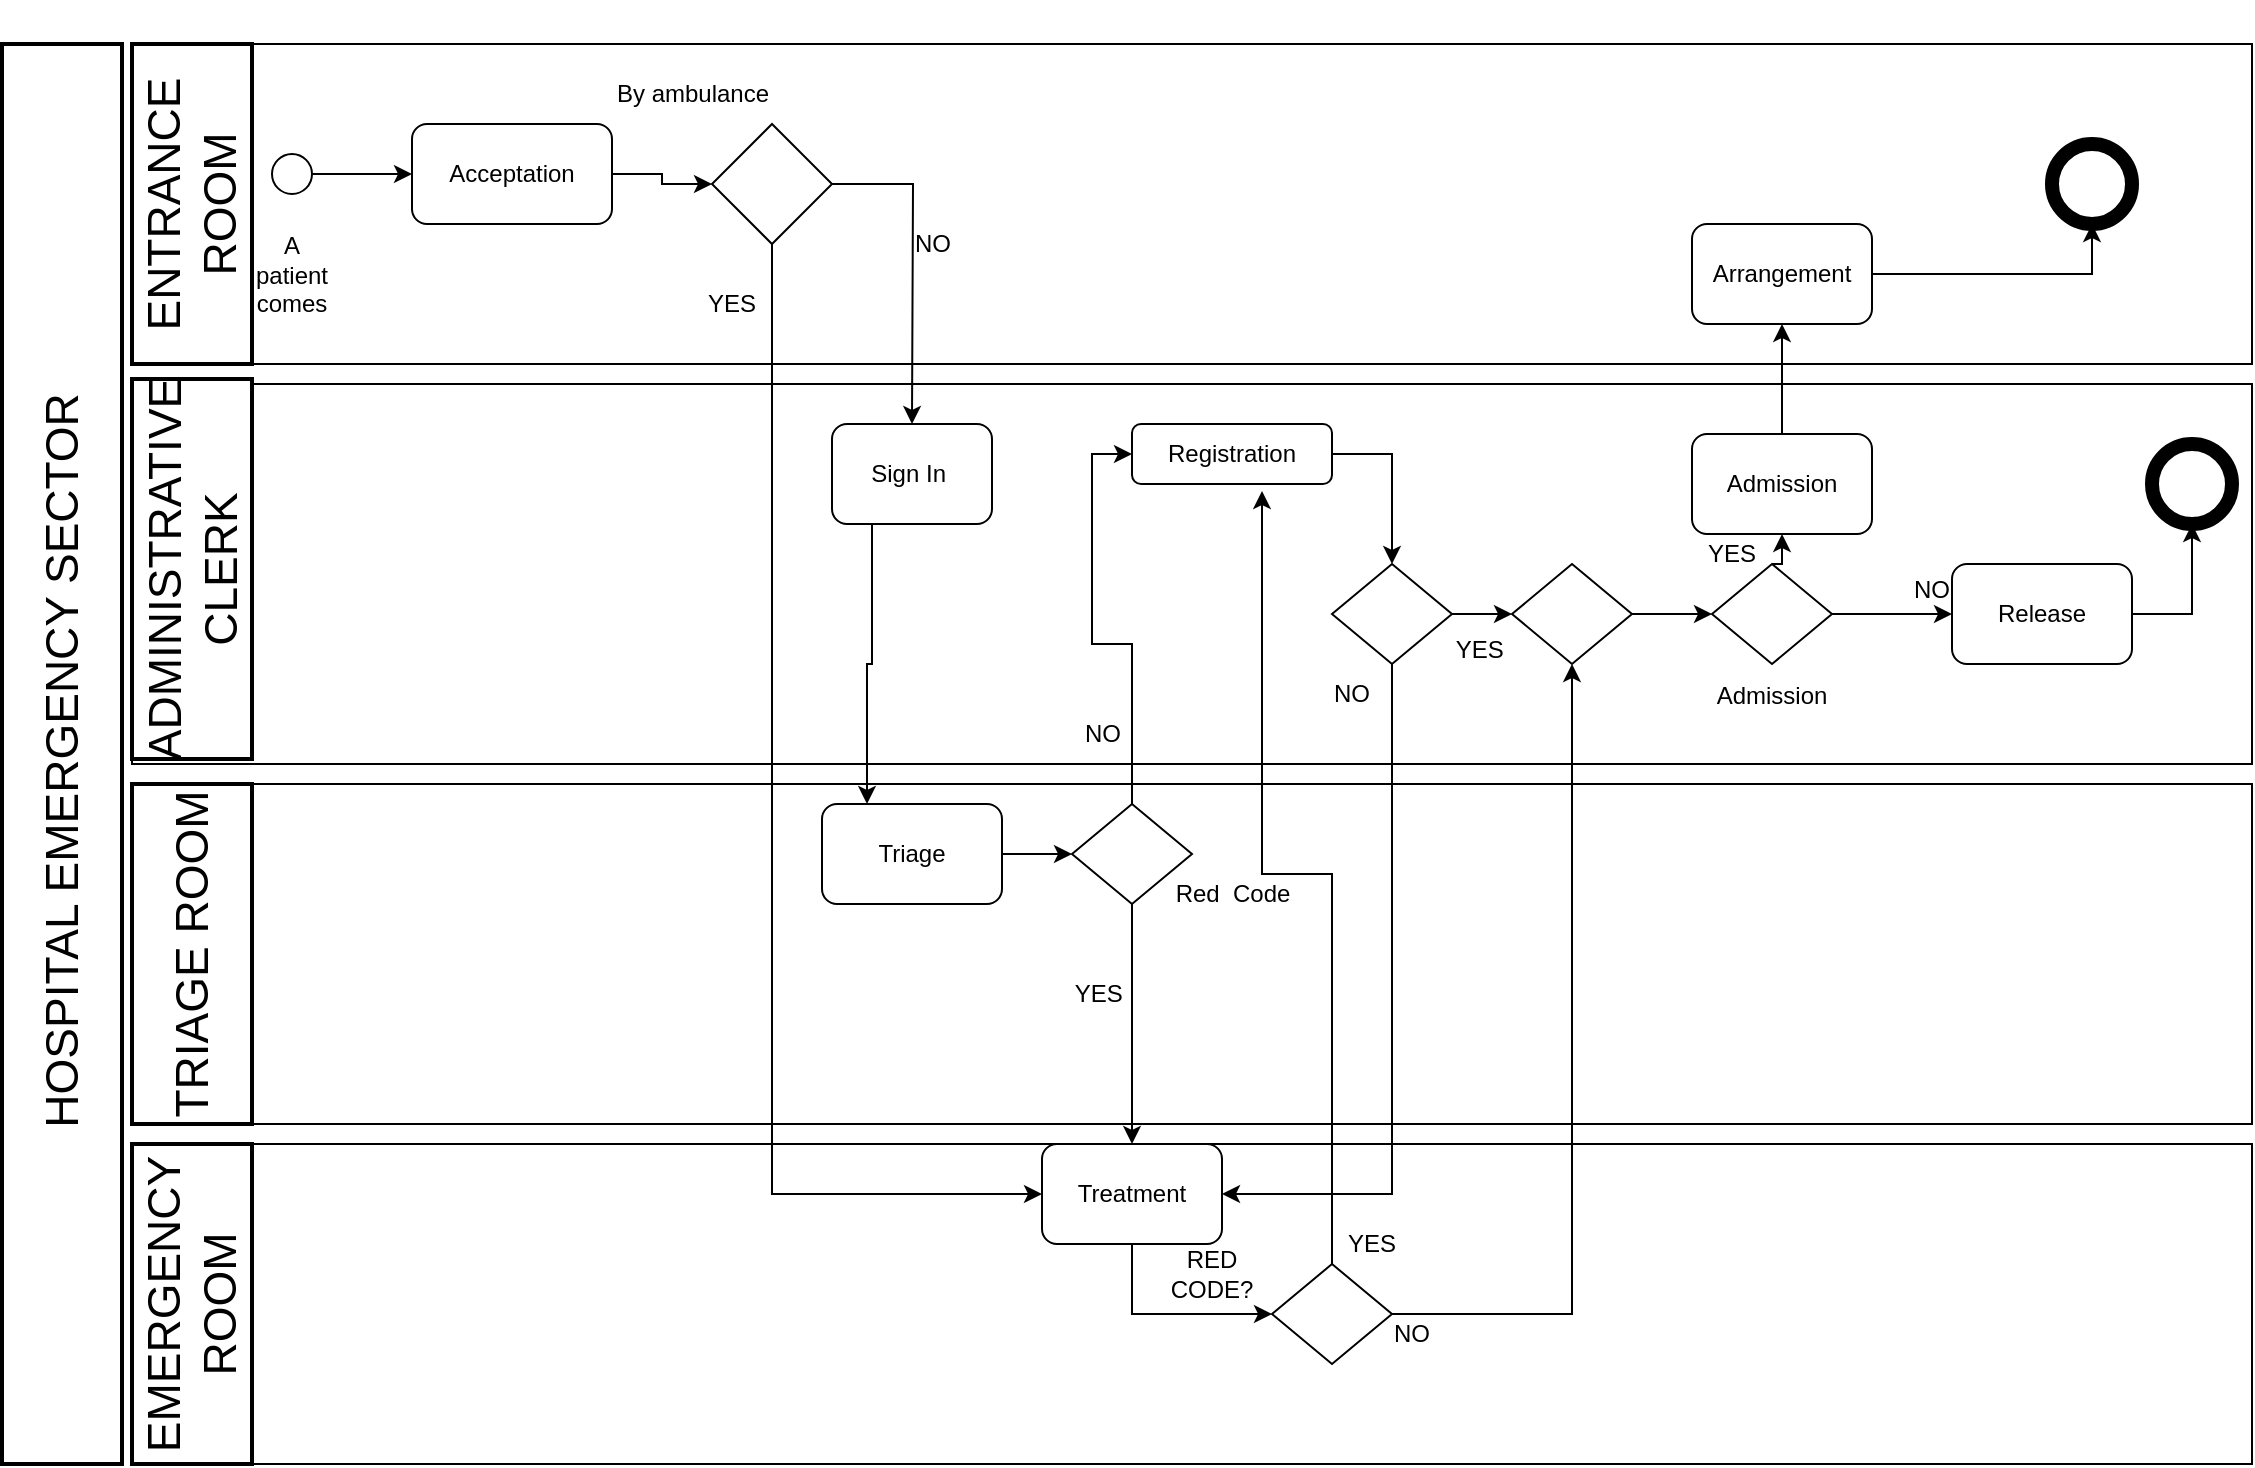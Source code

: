 <mxfile version="20.7.4" type="github"><diagram id="xKoJs9kLWx1DLvryk3SL" name="Page-1"><mxGraphModel dx="2465" dy="4145" grid="1" gridSize="10" guides="1" tooltips="1" connect="1" arrows="1" fold="1" page="1" pageScale="1" pageWidth="850" pageHeight="1100" math="0" shadow="0"><root><mxCell id="0"/><mxCell id="1" parent="0"/><mxCell id="nKunjeyCYrjUGmH7JGCF-15" value="" style="rounded=0;whiteSpace=wrap;html=1;align=left;" vertex="1" parent="1"><mxGeometry x="-745" y="-2650" width="1060" height="160" as="geometry"/></mxCell><mxCell id="nKunjeyCYrjUGmH7JGCF-16" value="" style="rounded=0;whiteSpace=wrap;html=1;" vertex="1" parent="1"><mxGeometry x="-745" y="-2480" width="1060" height="190" as="geometry"/></mxCell><mxCell id="nKunjeyCYrjUGmH7JGCF-17" value="" style="rounded=0;whiteSpace=wrap;html=1;" vertex="1" parent="1"><mxGeometry x="-745" y="-2280" width="1060" height="170" as="geometry"/></mxCell><mxCell id="nKunjeyCYrjUGmH7JGCF-18" value="" style="rounded=0;whiteSpace=wrap;html=1;" vertex="1" parent="1"><mxGeometry x="-745" y="-2100" width="1060" height="160" as="geometry"/></mxCell><mxCell id="nKunjeyCYrjUGmH7JGCF-8" style="edgeStyle=orthogonalEdgeStyle;rounded=0;orthogonalLoop=1;jettySize=auto;html=1;exitX=1;exitY=0.5;exitDx=0;exitDy=0;entryX=0;entryY=0.5;entryDx=0;entryDy=0;" edge="1" parent="1" source="nKunjeyCYrjUGmH7JGCF-2" target="nKunjeyCYrjUGmH7JGCF-7"><mxGeometry relative="1" as="geometry"/></mxCell><mxCell id="nKunjeyCYrjUGmH7JGCF-2" value="Acceptation" style="rounded=1;whiteSpace=wrap;html=1;" vertex="1" parent="1"><mxGeometry x="-605" y="-2610" width="100" height="50" as="geometry"/></mxCell><mxCell id="nKunjeyCYrjUGmH7JGCF-6" style="edgeStyle=orthogonalEdgeStyle;rounded=0;orthogonalLoop=1;jettySize=auto;html=1;exitX=1;exitY=0.5;exitDx=0;exitDy=0;entryX=0;entryY=0.5;entryDx=0;entryDy=0;" edge="1" parent="1" source="nKunjeyCYrjUGmH7JGCF-3" target="nKunjeyCYrjUGmH7JGCF-2"><mxGeometry relative="1" as="geometry"/></mxCell><mxCell id="nKunjeyCYrjUGmH7JGCF-3" value="&lt;br&gt;&lt;br&gt;&lt;br&gt;&lt;br&gt;&lt;br&gt;&lt;br&gt;&lt;br&gt;&lt;br&gt;A patient comes&lt;br&gt;&amp;nbsp;" style="ellipse;whiteSpace=wrap;html=1;aspect=fixed;" vertex="1" parent="1"><mxGeometry x="-675" y="-2595" width="20" height="20" as="geometry"/></mxCell><mxCell id="nKunjeyCYrjUGmH7JGCF-12" style="edgeStyle=orthogonalEdgeStyle;rounded=0;orthogonalLoop=1;jettySize=auto;html=1;exitX=1;exitY=0.5;exitDx=0;exitDy=0;entryX=0.5;entryY=0;entryDx=0;entryDy=0;" edge="1" parent="1" source="nKunjeyCYrjUGmH7JGCF-7"><mxGeometry relative="1" as="geometry"><mxPoint x="-355" y="-2460" as="targetPoint"/></mxGeometry></mxCell><mxCell id="nKunjeyCYrjUGmH7JGCF-57" style="edgeStyle=orthogonalEdgeStyle;rounded=0;orthogonalLoop=1;jettySize=auto;html=1;exitX=0.5;exitY=1;exitDx=0;exitDy=0;entryX=0;entryY=0.5;entryDx=0;entryDy=0;" edge="1" parent="1" source="nKunjeyCYrjUGmH7JGCF-7" target="nKunjeyCYrjUGmH7JGCF-56"><mxGeometry relative="1" as="geometry"/></mxCell><mxCell id="nKunjeyCYrjUGmH7JGCF-7" value="" style="rhombus;whiteSpace=wrap;html=1;" vertex="1" parent="1"><mxGeometry x="-455" y="-2610" width="60" height="60" as="geometry"/></mxCell><mxCell id="nKunjeyCYrjUGmH7JGCF-9" value="By ambulance" style="text;html=1;align=center;verticalAlign=middle;resizable=1;points=[];autosize=2;strokeColor=none;fillColor=none;movable=1;rotatable=1;deletable=1;editable=1;connectable=1;" vertex="1" parent="1"><mxGeometry x="-515" y="-2640" width="100" height="30" as="geometry"/></mxCell><mxCell id="nKunjeyCYrjUGmH7JGCF-23" style="edgeStyle=orthogonalEdgeStyle;rounded=0;orthogonalLoop=1;jettySize=auto;html=1;exitX=0.25;exitY=1;exitDx=0;exitDy=0;entryX=0.25;entryY=0;entryDx=0;entryDy=0;" edge="1" parent="1" source="nKunjeyCYrjUGmH7JGCF-11" target="nKunjeyCYrjUGmH7JGCF-20"><mxGeometry relative="1" as="geometry"/></mxCell><mxCell id="nKunjeyCYrjUGmH7JGCF-11" value="Sign In&amp;nbsp;" style="rounded=1;whiteSpace=wrap;html=1;" vertex="1" parent="1"><mxGeometry x="-395" y="-2460" width="80" height="50" as="geometry"/></mxCell><mxCell id="nKunjeyCYrjUGmH7JGCF-13" value="NO&lt;br&gt;" style="text;html=1;align=center;verticalAlign=middle;resizable=0;points=[];autosize=1;strokeColor=none;fillColor=none;" vertex="1" parent="1"><mxGeometry x="-365" y="-2565" width="40" height="30" as="geometry"/></mxCell><mxCell id="nKunjeyCYrjUGmH7JGCF-25" style="edgeStyle=orthogonalEdgeStyle;rounded=0;orthogonalLoop=1;jettySize=auto;html=1;exitX=1;exitY=0.5;exitDx=0;exitDy=0;entryX=0;entryY=0.5;entryDx=0;entryDy=0;" edge="1" parent="1" source="nKunjeyCYrjUGmH7JGCF-20" target="nKunjeyCYrjUGmH7JGCF-24"><mxGeometry relative="1" as="geometry"/></mxCell><mxCell id="nKunjeyCYrjUGmH7JGCF-20" value="Triage" style="rounded=1;whiteSpace=wrap;html=1;" vertex="1" parent="1"><mxGeometry x="-400" y="-2270" width="90" height="50" as="geometry"/></mxCell><mxCell id="nKunjeyCYrjUGmH7JGCF-58" style="edgeStyle=orthogonalEdgeStyle;rounded=0;orthogonalLoop=1;jettySize=auto;html=1;exitX=0.5;exitY=1;exitDx=0;exitDy=0;entryX=0.5;entryY=0;entryDx=0;entryDy=0;" edge="1" parent="1" source="nKunjeyCYrjUGmH7JGCF-24" target="nKunjeyCYrjUGmH7JGCF-56"><mxGeometry relative="1" as="geometry"/></mxCell><mxCell id="nKunjeyCYrjUGmH7JGCF-85" style="edgeStyle=orthogonalEdgeStyle;rounded=0;orthogonalLoop=1;jettySize=auto;html=1;exitX=0.5;exitY=0;exitDx=0;exitDy=0;entryX=0;entryY=0.5;entryDx=0;entryDy=0;fontSize=23;" edge="1" parent="1" source="nKunjeyCYrjUGmH7JGCF-24" target="nKunjeyCYrjUGmH7JGCF-29"><mxGeometry relative="1" as="geometry"/></mxCell><mxCell id="nKunjeyCYrjUGmH7JGCF-24" value="" style="rhombus;whiteSpace=wrap;html=1;" vertex="1" parent="1"><mxGeometry x="-275" y="-2270" width="60" height="50" as="geometry"/></mxCell><mxCell id="nKunjeyCYrjUGmH7JGCF-28" value="Red&amp;nbsp; Code" style="text;html=1;align=center;verticalAlign=middle;resizable=0;points=[];autosize=1;strokeColor=none;fillColor=none;" vertex="1" parent="1"><mxGeometry x="-235" y="-2240" width="80" height="30" as="geometry"/></mxCell><mxCell id="nKunjeyCYrjUGmH7JGCF-33" style="edgeStyle=orthogonalEdgeStyle;rounded=0;orthogonalLoop=1;jettySize=auto;html=1;exitX=1;exitY=0.5;exitDx=0;exitDy=0;entryX=0.5;entryY=0;entryDx=0;entryDy=0;" edge="1" parent="1" source="nKunjeyCYrjUGmH7JGCF-29" target="nKunjeyCYrjUGmH7JGCF-32"><mxGeometry relative="1" as="geometry"/></mxCell><mxCell id="nKunjeyCYrjUGmH7JGCF-29" value="Registration" style="rounded=1;whiteSpace=wrap;html=1;" vertex="1" parent="1"><mxGeometry x="-245" y="-2460" width="100" height="30" as="geometry"/></mxCell><mxCell id="nKunjeyCYrjUGmH7JGCF-35" style="edgeStyle=orthogonalEdgeStyle;rounded=0;orthogonalLoop=1;jettySize=auto;html=1;exitX=1;exitY=0.5;exitDx=0;exitDy=0;entryX=0;entryY=0.5;entryDx=0;entryDy=0;" edge="1" parent="1" source="nKunjeyCYrjUGmH7JGCF-32"><mxGeometry relative="1" as="geometry"><mxPoint x="-55" y="-2365" as="targetPoint"/></mxGeometry></mxCell><mxCell id="nKunjeyCYrjUGmH7JGCF-64" style="edgeStyle=orthogonalEdgeStyle;rounded=0;orthogonalLoop=1;jettySize=auto;html=1;exitX=0.5;exitY=1;exitDx=0;exitDy=0;entryX=1;entryY=0.5;entryDx=0;entryDy=0;" edge="1" parent="1" source="nKunjeyCYrjUGmH7JGCF-32" target="nKunjeyCYrjUGmH7JGCF-56"><mxGeometry relative="1" as="geometry"/></mxCell><mxCell id="nKunjeyCYrjUGmH7JGCF-32" value="" style="rhombus;whiteSpace=wrap;html=1;" vertex="1" parent="1"><mxGeometry x="-145" y="-2390" width="60" height="50" as="geometry"/></mxCell><mxCell id="nKunjeyCYrjUGmH7JGCF-36" value="YES&amp;nbsp;" style="text;html=1;align=center;verticalAlign=middle;resizable=0;points=[];autosize=1;strokeColor=none;fillColor=none;" vertex="1" parent="1"><mxGeometry x="-95" y="-2362.5" width="50" height="30" as="geometry"/></mxCell><mxCell id="nKunjeyCYrjUGmH7JGCF-40" style="edgeStyle=orthogonalEdgeStyle;rounded=0;orthogonalLoop=1;jettySize=auto;html=1;exitX=1;exitY=0.5;exitDx=0;exitDy=0;entryX=0;entryY=0.5;entryDx=0;entryDy=0;" edge="1" parent="1" source="nKunjeyCYrjUGmH7JGCF-38" target="nKunjeyCYrjUGmH7JGCF-39"><mxGeometry relative="1" as="geometry"/></mxCell><mxCell id="nKunjeyCYrjUGmH7JGCF-38" value="" style="rhombus;whiteSpace=wrap;html=1;" vertex="1" parent="1"><mxGeometry x="-55" y="-2390" width="60" height="50" as="geometry"/></mxCell><mxCell id="nKunjeyCYrjUGmH7JGCF-43" style="edgeStyle=orthogonalEdgeStyle;rounded=0;orthogonalLoop=1;jettySize=auto;html=1;exitX=1;exitY=0.5;exitDx=0;exitDy=0;" edge="1" parent="1" source="nKunjeyCYrjUGmH7JGCF-39" target="nKunjeyCYrjUGmH7JGCF-42"><mxGeometry relative="1" as="geometry"/></mxCell><mxCell id="nKunjeyCYrjUGmH7JGCF-50" style="edgeStyle=orthogonalEdgeStyle;rounded=0;orthogonalLoop=1;jettySize=auto;html=1;exitX=0.5;exitY=0;exitDx=0;exitDy=0;entryX=0.5;entryY=1;entryDx=0;entryDy=0;" edge="1" parent="1" source="nKunjeyCYrjUGmH7JGCF-39" target="nKunjeyCYrjUGmH7JGCF-48"><mxGeometry relative="1" as="geometry"/></mxCell><mxCell id="nKunjeyCYrjUGmH7JGCF-39" value="" style="rhombus;whiteSpace=wrap;html=1;" vertex="1" parent="1"><mxGeometry x="45" y="-2390" width="60" height="50" as="geometry"/></mxCell><mxCell id="nKunjeyCYrjUGmH7JGCF-45" style="edgeStyle=orthogonalEdgeStyle;rounded=0;orthogonalLoop=1;jettySize=auto;html=1;exitX=1;exitY=0.5;exitDx=0;exitDy=0;entryX=0.5;entryY=1;entryDx=0;entryDy=0;" edge="1" parent="1" source="nKunjeyCYrjUGmH7JGCF-42" target="nKunjeyCYrjUGmH7JGCF-44"><mxGeometry relative="1" as="geometry"/></mxCell><mxCell id="nKunjeyCYrjUGmH7JGCF-42" value="Release" style="rounded=1;whiteSpace=wrap;html=1;" vertex="1" parent="1"><mxGeometry x="165" y="-2390" width="90" height="50" as="geometry"/></mxCell><mxCell id="nKunjeyCYrjUGmH7JGCF-44" value="" style="ellipse;whiteSpace=wrap;html=1;aspect=fixed;strokeWidth=7;" vertex="1" parent="1"><mxGeometry x="265" y="-2450" width="40" height="40" as="geometry"/></mxCell><mxCell id="nKunjeyCYrjUGmH7JGCF-46" value="Admission" style="text;html=1;strokeColor=none;fillColor=none;align=center;verticalAlign=middle;whiteSpace=wrap;rounded=0;strokeWidth=7;" vertex="1" parent="1"><mxGeometry x="45" y="-2339" width="60" height="30" as="geometry"/></mxCell><mxCell id="nKunjeyCYrjUGmH7JGCF-47" value="NO" style="text;html=1;strokeColor=none;fillColor=none;align=center;verticalAlign=middle;whiteSpace=wrap;rounded=0;strokeWidth=7;" vertex="1" parent="1"><mxGeometry x="125" y="-2392.5" width="60" height="30" as="geometry"/></mxCell><mxCell id="nKunjeyCYrjUGmH7JGCF-51" style="edgeStyle=orthogonalEdgeStyle;rounded=0;orthogonalLoop=1;jettySize=auto;html=1;exitX=0.5;exitY=0;exitDx=0;exitDy=0;entryX=0.5;entryY=1;entryDx=0;entryDy=0;" edge="1" parent="1" source="nKunjeyCYrjUGmH7JGCF-48" target="nKunjeyCYrjUGmH7JGCF-49"><mxGeometry relative="1" as="geometry"/></mxCell><mxCell id="nKunjeyCYrjUGmH7JGCF-48" value="Admission" style="rounded=1;whiteSpace=wrap;html=1;" vertex="1" parent="1"><mxGeometry x="35" y="-2455" width="90" height="50" as="geometry"/></mxCell><mxCell id="nKunjeyCYrjUGmH7JGCF-53" style="edgeStyle=orthogonalEdgeStyle;rounded=0;orthogonalLoop=1;jettySize=auto;html=1;exitX=1;exitY=0.5;exitDx=0;exitDy=0;entryX=0.5;entryY=1;entryDx=0;entryDy=0;" edge="1" parent="1" source="nKunjeyCYrjUGmH7JGCF-49" target="nKunjeyCYrjUGmH7JGCF-52"><mxGeometry relative="1" as="geometry"/></mxCell><mxCell id="nKunjeyCYrjUGmH7JGCF-49" value="Arrangement" style="rounded=1;whiteSpace=wrap;html=1;" vertex="1" parent="1"><mxGeometry x="35" y="-2560" width="90" height="50" as="geometry"/></mxCell><mxCell id="nKunjeyCYrjUGmH7JGCF-52" value="" style="ellipse;whiteSpace=wrap;html=1;aspect=fixed;strokeWidth=7;" vertex="1" parent="1"><mxGeometry x="215" y="-2600" width="40" height="40" as="geometry"/></mxCell><mxCell id="nKunjeyCYrjUGmH7JGCF-54" value="YES" style="text;html=1;strokeColor=none;fillColor=none;align=center;verticalAlign=middle;whiteSpace=wrap;rounded=0;strokeWidth=7;" vertex="1" parent="1"><mxGeometry x="-475" y="-2535" width="60" height="30" as="geometry"/></mxCell><mxCell id="nKunjeyCYrjUGmH7JGCF-55" value="YES" style="text;html=1;strokeColor=none;fillColor=none;align=center;verticalAlign=middle;whiteSpace=wrap;rounded=0;strokeWidth=7;" vertex="1" parent="1"><mxGeometry x="25" y="-2410" width="60" height="30" as="geometry"/></mxCell><mxCell id="nKunjeyCYrjUGmH7JGCF-67" style="edgeStyle=orthogonalEdgeStyle;rounded=0;orthogonalLoop=1;jettySize=auto;html=1;exitX=0.5;exitY=1;exitDx=0;exitDy=0;entryX=0;entryY=0.5;entryDx=0;entryDy=0;" edge="1" parent="1" source="nKunjeyCYrjUGmH7JGCF-56" target="nKunjeyCYrjUGmH7JGCF-66"><mxGeometry relative="1" as="geometry"/></mxCell><mxCell id="nKunjeyCYrjUGmH7JGCF-56" value="Treatment" style="rounded=1;whiteSpace=wrap;html=1;" vertex="1" parent="1"><mxGeometry x="-290" y="-2100" width="90" height="50" as="geometry"/></mxCell><mxCell id="nKunjeyCYrjUGmH7JGCF-59" value="YES&amp;nbsp;" style="text;html=1;strokeColor=none;fillColor=none;align=center;verticalAlign=middle;whiteSpace=wrap;rounded=0;strokeWidth=7;" vertex="1" parent="1"><mxGeometry x="-290" y="-2190" width="60" height="30" as="geometry"/></mxCell><mxCell id="nKunjeyCYrjUGmH7JGCF-65" value="NO" style="text;html=1;strokeColor=none;fillColor=none;align=center;verticalAlign=middle;whiteSpace=wrap;rounded=0;strokeWidth=7;" vertex="1" parent="1"><mxGeometry x="-165" y="-2340" width="60" height="30" as="geometry"/></mxCell><mxCell id="nKunjeyCYrjUGmH7JGCF-69" style="edgeStyle=orthogonalEdgeStyle;rounded=0;orthogonalLoop=1;jettySize=auto;html=1;exitX=0.5;exitY=0;exitDx=0;exitDy=0;entryX=0.65;entryY=1.117;entryDx=0;entryDy=0;entryPerimeter=0;" edge="1" parent="1" source="nKunjeyCYrjUGmH7JGCF-66" target="nKunjeyCYrjUGmH7JGCF-29"><mxGeometry relative="1" as="geometry"/></mxCell><mxCell id="nKunjeyCYrjUGmH7JGCF-73" style="edgeStyle=orthogonalEdgeStyle;rounded=0;orthogonalLoop=1;jettySize=auto;html=1;exitX=1;exitY=0.5;exitDx=0;exitDy=0;entryX=0.5;entryY=1;entryDx=0;entryDy=0;" edge="1" parent="1" source="nKunjeyCYrjUGmH7JGCF-66" target="nKunjeyCYrjUGmH7JGCF-38"><mxGeometry relative="1" as="geometry"/></mxCell><mxCell id="nKunjeyCYrjUGmH7JGCF-66" value="" style="rhombus;whiteSpace=wrap;html=1;" vertex="1" parent="1"><mxGeometry x="-175" y="-2040" width="60" height="50" as="geometry"/></mxCell><mxCell id="nKunjeyCYrjUGmH7JGCF-68" value="RED CODE?" style="text;html=1;strokeColor=none;fillColor=none;align=center;verticalAlign=middle;whiteSpace=wrap;rounded=0;strokeWidth=7;" vertex="1" parent="1"><mxGeometry x="-235" y="-2050" width="60" height="30" as="geometry"/></mxCell><mxCell id="nKunjeyCYrjUGmH7JGCF-72" value="YES" style="text;html=1;strokeColor=none;fillColor=none;align=center;verticalAlign=middle;whiteSpace=wrap;rounded=0;strokeWidth=7;" vertex="1" parent="1"><mxGeometry x="-155" y="-2065" width="60" height="30" as="geometry"/></mxCell><mxCell id="nKunjeyCYrjUGmH7JGCF-74" value="NO" style="text;html=1;strokeColor=none;fillColor=none;align=center;verticalAlign=middle;whiteSpace=wrap;rounded=0;strokeWidth=7;" vertex="1" parent="1"><mxGeometry x="-135" y="-2020" width="60" height="30" as="geometry"/></mxCell><mxCell id="nKunjeyCYrjUGmH7JGCF-75" value="EMERGENCY ROOM&lt;br&gt;" style="rounded=0;whiteSpace=wrap;html=1;strokeWidth=2;fontSize=23;rotation=-90;" vertex="1" parent="1"><mxGeometry x="-795" y="-2050" width="160" height="60" as="geometry"/></mxCell><mxCell id="nKunjeyCYrjUGmH7JGCF-76" value="TRIAGE ROOM" style="rounded=0;whiteSpace=wrap;html=1;strokeWidth=2;fontSize=23;rotation=-90;" vertex="1" parent="1"><mxGeometry x="-800" y="-2225" width="170" height="60" as="geometry"/></mxCell><mxCell id="nKunjeyCYrjUGmH7JGCF-77" value="ADMINISTRATIVE CLERK" style="rounded=0;whiteSpace=wrap;html=1;strokeWidth=2;fontSize=23;rotation=-90;" vertex="1" parent="1"><mxGeometry x="-810" y="-2417.5" width="190" height="60" as="geometry"/></mxCell><mxCell id="nKunjeyCYrjUGmH7JGCF-78" value="ENTRANCE ROOM" style="rounded=0;whiteSpace=wrap;html=1;strokeWidth=2;fontSize=23;rotation=-90;" vertex="1" parent="1"><mxGeometry x="-795" y="-2600" width="160" height="60" as="geometry"/></mxCell><mxCell id="nKunjeyCYrjUGmH7JGCF-30" value="NO" style="text;html=1;align=center;verticalAlign=middle;resizable=0;points=[];autosize=1;strokeColor=none;fillColor=none;" vertex="1" parent="1"><mxGeometry x="-280" y="-2320" width="40" height="30" as="geometry"/></mxCell><mxCell id="nKunjeyCYrjUGmH7JGCF-82" value="HOSPITAL EMERGENCY SECTOR&amp;nbsp;" style="rounded=0;whiteSpace=wrap;html=1;strokeWidth=2;fontSize=23;rotation=-90;" vertex="1" parent="1"><mxGeometry x="-1135" y="-2325" width="710" height="60" as="geometry"/></mxCell></root></mxGraphModel></diagram></mxfile>